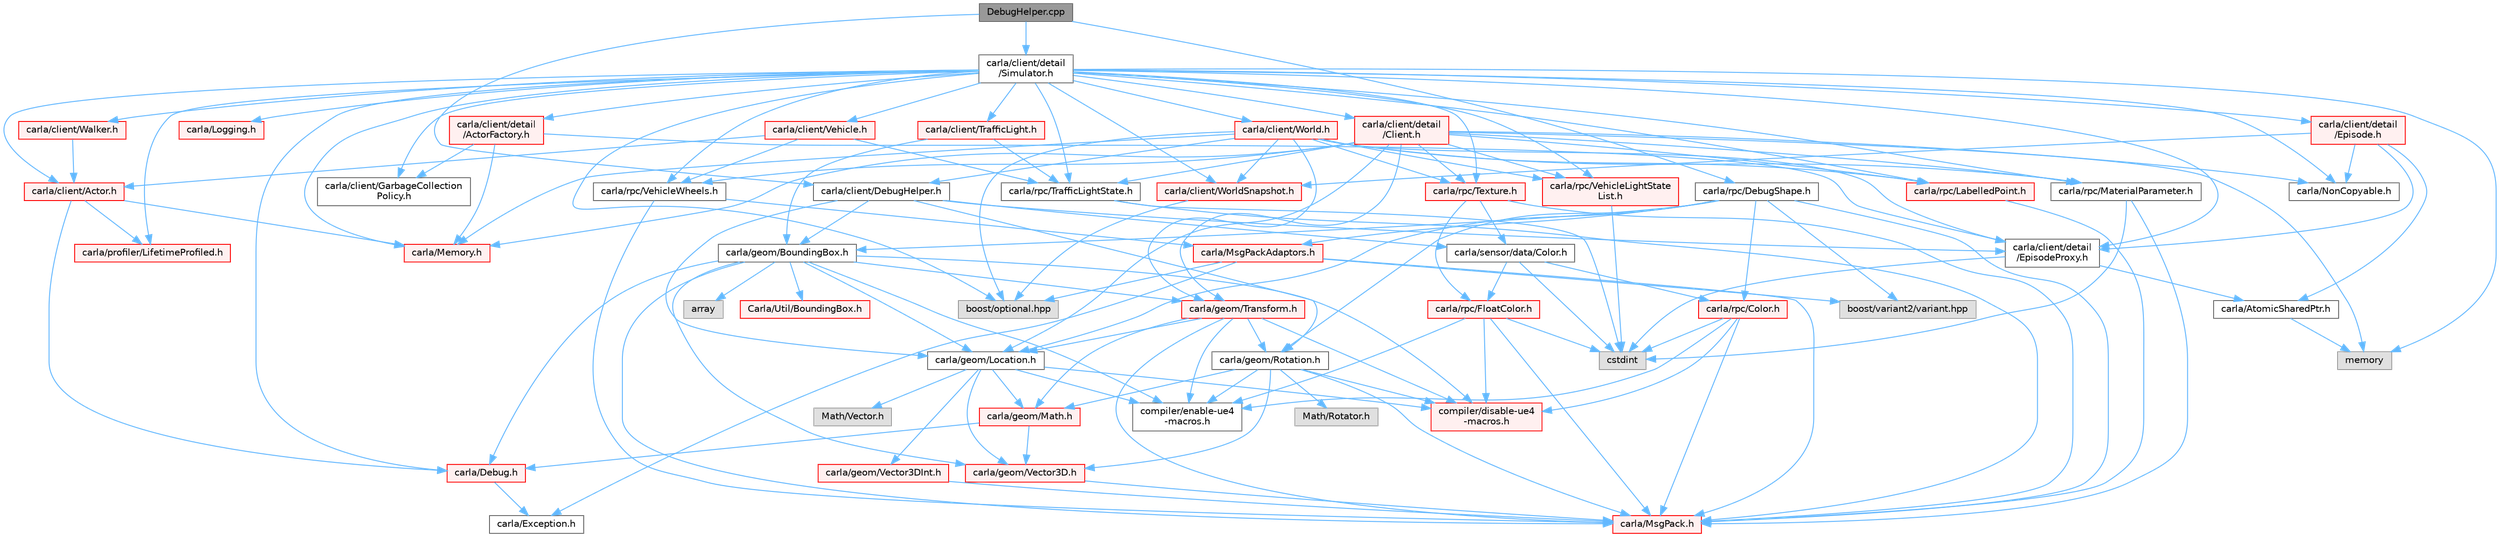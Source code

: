 digraph "DebugHelper.cpp"
{
 // INTERACTIVE_SVG=YES
 // LATEX_PDF_SIZE
  bgcolor="transparent";
  edge [fontname=Helvetica,fontsize=10,labelfontname=Helvetica,labelfontsize=10];
  node [fontname=Helvetica,fontsize=10,shape=box,height=0.2,width=0.4];
  Node1 [id="Node000001",label="DebugHelper.cpp",height=0.2,width=0.4,color="gray40", fillcolor="grey60", style="filled", fontcolor="black",tooltip=" "];
  Node1 -> Node2 [id="edge1_Node000001_Node000002",color="steelblue1",style="solid",tooltip=" "];
  Node2 [id="Node000002",label="carla/client/DebugHelper.h",height=0.2,width=0.4,color="grey40", fillcolor="white", style="filled",URL="$d1/dbe/DebugHelper_8h.html",tooltip=" "];
  Node2 -> Node3 [id="edge2_Node000002_Node000003",color="steelblue1",style="solid",tooltip=" "];
  Node3 [id="Node000003",label="carla/client/detail\l/EpisodeProxy.h",height=0.2,width=0.4,color="grey40", fillcolor="white", style="filled",URL="$dc/dc2/EpisodeProxy_8h.html",tooltip=" "];
  Node3 -> Node4 [id="edge3_Node000003_Node000004",color="steelblue1",style="solid",tooltip=" "];
  Node4 [id="Node000004",label="carla/AtomicSharedPtr.h",height=0.2,width=0.4,color="grey40", fillcolor="white", style="filled",URL="$df/de2/AtomicSharedPtr_8h.html",tooltip=" "];
  Node4 -> Node5 [id="edge4_Node000004_Node000005",color="steelblue1",style="solid",tooltip=" "];
  Node5 [id="Node000005",label="memory",height=0.2,width=0.4,color="grey60", fillcolor="#E0E0E0", style="filled",tooltip=" "];
  Node3 -> Node6 [id="edge5_Node000003_Node000006",color="steelblue1",style="solid",tooltip=" "];
  Node6 [id="Node000006",label="cstdint",height=0.2,width=0.4,color="grey60", fillcolor="#E0E0E0", style="filled",tooltip=" "];
  Node2 -> Node7 [id="edge6_Node000002_Node000007",color="steelblue1",style="solid",tooltip=" "];
  Node7 [id="Node000007",label="carla/geom/BoundingBox.h",height=0.2,width=0.4,color="grey40", fillcolor="white", style="filled",URL="$d2/dfe/LibCarla_2source_2carla_2geom_2BoundingBox_8h.html",tooltip=" "];
  Node7 -> Node8 [id="edge7_Node000007_Node000008",color="steelblue1",style="solid",tooltip=" "];
  Node8 [id="Node000008",label="carla/Debug.h",height=0.2,width=0.4,color="red", fillcolor="#FFF0F0", style="filled",URL="$d4/deb/Debug_8h.html",tooltip=" "];
  Node8 -> Node9 [id="edge8_Node000008_Node000009",color="steelblue1",style="solid",tooltip=" "];
  Node9 [id="Node000009",label="carla/Exception.h",height=0.2,width=0.4,color="grey40", fillcolor="white", style="filled",URL="$d8/d8a/Exception_8h.html",tooltip=" "];
  Node7 -> Node12 [id="edge9_Node000007_Node000012",color="steelblue1",style="solid",tooltip=" "];
  Node12 [id="Node000012",label="carla/MsgPack.h",height=0.2,width=0.4,color="red", fillcolor="#FFF0F0", style="filled",URL="$d9/d6f/MsgPack_8h.html",tooltip=" "];
  Node7 -> Node21 [id="edge10_Node000007_Node000021",color="steelblue1",style="solid",tooltip=" "];
  Node21 [id="Node000021",label="carla/geom/Transform.h",height=0.2,width=0.4,color="red", fillcolor="#FFF0F0", style="filled",URL="$de/d17/geom_2Transform_8h.html",tooltip=" "];
  Node21 -> Node12 [id="edge11_Node000021_Node000012",color="steelblue1",style="solid",tooltip=" "];
  Node21 -> Node22 [id="edge12_Node000021_Node000022",color="steelblue1",style="solid",tooltip=" "];
  Node22 [id="Node000022",label="carla/geom/Location.h",height=0.2,width=0.4,color="grey40", fillcolor="white", style="filled",URL="$d9/d8b/geom_2Location_8h.html",tooltip=" "];
  Node22 -> Node23 [id="edge13_Node000022_Node000023",color="steelblue1",style="solid",tooltip=" "];
  Node23 [id="Node000023",label="carla/geom/Vector3D.h",height=0.2,width=0.4,color="red", fillcolor="#FFF0F0", style="filled",URL="$de/d70/geom_2Vector3D_8h.html",tooltip=" "];
  Node23 -> Node12 [id="edge14_Node000023_Node000012",color="steelblue1",style="solid",tooltip=" "];
  Node22 -> Node25 [id="edge15_Node000022_Node000025",color="steelblue1",style="solid",tooltip=" "];
  Node25 [id="Node000025",label="carla/geom/Vector3DInt.h",height=0.2,width=0.4,color="red", fillcolor="#FFF0F0", style="filled",URL="$d1/da4/Vector3DInt_8h.html",tooltip=" "];
  Node25 -> Node12 [id="edge16_Node000025_Node000012",color="steelblue1",style="solid",tooltip=" "];
  Node22 -> Node26 [id="edge17_Node000022_Node000026",color="steelblue1",style="solid",tooltip=" "];
  Node26 [id="Node000026",label="carla/geom/Math.h",height=0.2,width=0.4,color="red", fillcolor="#FFF0F0", style="filled",URL="$db/d8a/Math_8h.html",tooltip=" "];
  Node26 -> Node8 [id="edge18_Node000026_Node000008",color="steelblue1",style="solid",tooltip=" "];
  Node26 -> Node23 [id="edge19_Node000026_Node000023",color="steelblue1",style="solid",tooltip=" "];
  Node22 -> Node28 [id="edge20_Node000022_Node000028",color="steelblue1",style="solid",tooltip=" "];
  Node28 [id="Node000028",label="compiler/enable-ue4\l-macros.h",height=0.2,width=0.4,color="grey40", fillcolor="white", style="filled",URL="$d9/da2/enable-ue4-macros_8h.html",tooltip=" "];
  Node22 -> Node29 [id="edge21_Node000022_Node000029",color="steelblue1",style="solid",tooltip=" "];
  Node29 [id="Node000029",label="Math/Vector.h",height=0.2,width=0.4,color="grey60", fillcolor="#E0E0E0", style="filled",tooltip=" "];
  Node22 -> Node30 [id="edge22_Node000022_Node000030",color="steelblue1",style="solid",tooltip=" "];
  Node30 [id="Node000030",label="compiler/disable-ue4\l-macros.h",height=0.2,width=0.4,color="red", fillcolor="#FFF0F0", style="filled",URL="$d2/d02/disable-ue4-macros_8h.html",tooltip=" "];
  Node21 -> Node26 [id="edge23_Node000021_Node000026",color="steelblue1",style="solid",tooltip=" "];
  Node21 -> Node35 [id="edge24_Node000021_Node000035",color="steelblue1",style="solid",tooltip=" "];
  Node35 [id="Node000035",label="carla/geom/Rotation.h",height=0.2,width=0.4,color="grey40", fillcolor="white", style="filled",URL="$d0/d8f/Rotation_8h.html",tooltip=" "];
  Node35 -> Node12 [id="edge25_Node000035_Node000012",color="steelblue1",style="solid",tooltip=" "];
  Node35 -> Node26 [id="edge26_Node000035_Node000026",color="steelblue1",style="solid",tooltip=" "];
  Node35 -> Node23 [id="edge27_Node000035_Node000023",color="steelblue1",style="solid",tooltip=" "];
  Node35 -> Node28 [id="edge28_Node000035_Node000028",color="steelblue1",style="solid",tooltip=" "];
  Node35 -> Node36 [id="edge29_Node000035_Node000036",color="steelblue1",style="solid",tooltip=" "];
  Node36 [id="Node000036",label="Math/Rotator.h",height=0.2,width=0.4,color="grey60", fillcolor="#E0E0E0", style="filled",tooltip=" "];
  Node35 -> Node30 [id="edge30_Node000035_Node000030",color="steelblue1",style="solid",tooltip=" "];
  Node21 -> Node28 [id="edge31_Node000021_Node000028",color="steelblue1",style="solid",tooltip=" "];
  Node21 -> Node30 [id="edge32_Node000021_Node000030",color="steelblue1",style="solid",tooltip=" "];
  Node7 -> Node22 [id="edge33_Node000007_Node000022",color="steelblue1",style="solid",tooltip=" "];
  Node7 -> Node23 [id="edge34_Node000007_Node000023",color="steelblue1",style="solid",tooltip=" "];
  Node7 -> Node38 [id="edge35_Node000007_Node000038",color="steelblue1",style="solid",tooltip=" "];
  Node38 [id="Node000038",label="array",height=0.2,width=0.4,color="grey60", fillcolor="#E0E0E0", style="filled",tooltip=" "];
  Node7 -> Node28 [id="edge36_Node000007_Node000028",color="steelblue1",style="solid",tooltip=" "];
  Node7 -> Node39 [id="edge37_Node000007_Node000039",color="steelblue1",style="solid",tooltip=" "];
  Node39 [id="Node000039",label="Carla/Util/BoundingBox.h",height=0.2,width=0.4,color="red", fillcolor="#FFF0F0", style="filled",URL="$d2/d62/Unreal_2CarlaUE4_2Plugins_2Carla_2Source_2Carla_2Util_2BoundingBox_8h.html",tooltip=" "];
  Node7 -> Node30 [id="edge38_Node000007_Node000030",color="steelblue1",style="solid",tooltip=" "];
  Node2 -> Node22 [id="edge39_Node000002_Node000022",color="steelblue1",style="solid",tooltip=" "];
  Node2 -> Node35 [id="edge40_Node000002_Node000035",color="steelblue1",style="solid",tooltip=" "];
  Node2 -> Node41 [id="edge41_Node000002_Node000041",color="steelblue1",style="solid",tooltip=" "];
  Node41 [id="Node000041",label="carla/sensor/data/Color.h",height=0.2,width=0.4,color="grey40", fillcolor="white", style="filled",URL="$db/d51/sensor_2data_2Color_8h.html",tooltip=" "];
  Node41 -> Node42 [id="edge42_Node000041_Node000042",color="steelblue1",style="solid",tooltip=" "];
  Node42 [id="Node000042",label="carla/rpc/Color.h",height=0.2,width=0.4,color="red", fillcolor="#FFF0F0", style="filled",URL="$d6/d74/rpc_2Color_8h.html",tooltip=" "];
  Node42 -> Node12 [id="edge43_Node000042_Node000012",color="steelblue1",style="solid",tooltip=" "];
  Node42 -> Node6 [id="edge44_Node000042_Node000006",color="steelblue1",style="solid",tooltip=" "];
  Node42 -> Node28 [id="edge45_Node000042_Node000028",color="steelblue1",style="solid",tooltip=" "];
  Node42 -> Node30 [id="edge46_Node000042_Node000030",color="steelblue1",style="solid",tooltip=" "];
  Node41 -> Node44 [id="edge47_Node000041_Node000044",color="steelblue1",style="solid",tooltip=" "];
  Node44 [id="Node000044",label="carla/rpc/FloatColor.h",height=0.2,width=0.4,color="red", fillcolor="#FFF0F0", style="filled",URL="$d1/d09/FloatColor_8h.html",tooltip=" "];
  Node44 -> Node12 [id="edge48_Node000044_Node000012",color="steelblue1",style="solid",tooltip=" "];
  Node44 -> Node6 [id="edge49_Node000044_Node000006",color="steelblue1",style="solid",tooltip=" "];
  Node44 -> Node28 [id="edge50_Node000044_Node000028",color="steelblue1",style="solid",tooltip=" "];
  Node44 -> Node30 [id="edge51_Node000044_Node000030",color="steelblue1",style="solid",tooltip=" "];
  Node41 -> Node6 [id="edge52_Node000041_Node000006",color="steelblue1",style="solid",tooltip=" "];
  Node1 -> Node45 [id="edge53_Node000001_Node000045",color="steelblue1",style="solid",tooltip=" "];
  Node45 [id="Node000045",label="carla/client/detail\l/Simulator.h",height=0.2,width=0.4,color="grey40", fillcolor="white", style="filled",URL="$d6/d4a/Simulator_8h.html",tooltip=" "];
  Node45 -> Node8 [id="edge54_Node000045_Node000008",color="steelblue1",style="solid",tooltip=" "];
  Node45 -> Node14 [id="edge55_Node000045_Node000014",color="steelblue1",style="solid",tooltip=" "];
  Node14 [id="Node000014",label="carla/Logging.h",height=0.2,width=0.4,color="red", fillcolor="#FFF0F0", style="filled",URL="$de/d87/Logging_8h.html",tooltip=" "];
  Node45 -> Node46 [id="edge56_Node000045_Node000046",color="steelblue1",style="solid",tooltip=" "];
  Node46 [id="Node000046",label="carla/Memory.h",height=0.2,width=0.4,color="red", fillcolor="#FFF0F0", style="filled",URL="$de/d5c/Memory_8h.html",tooltip=" "];
  Node45 -> Node51 [id="edge57_Node000045_Node000051",color="steelblue1",style="solid",tooltip=" "];
  Node51 [id="Node000051",label="carla/NonCopyable.h",height=0.2,width=0.4,color="grey40", fillcolor="white", style="filled",URL="$d4/dd8/LibCarla_2source_2carla_2NonCopyable_8h.html",tooltip=" "];
  Node45 -> Node52 [id="edge58_Node000045_Node000052",color="steelblue1",style="solid",tooltip=" "];
  Node52 [id="Node000052",label="carla/client/Actor.h",height=0.2,width=0.4,color="red", fillcolor="#FFF0F0", style="filled",URL="$da/d48/client_2Actor_8h.html",tooltip=" "];
  Node52 -> Node8 [id="edge59_Node000052_Node000008",color="steelblue1",style="solid",tooltip=" "];
  Node52 -> Node46 [id="edge60_Node000052_Node000046",color="steelblue1",style="solid",tooltip=" "];
  Node52 -> Node174 [id="edge61_Node000052_Node000174",color="steelblue1",style="solid",tooltip=" "];
  Node174 [id="Node000174",label="carla/profiler/LifetimeProfiled.h",height=0.2,width=0.4,color="red", fillcolor="#FFF0F0", style="filled",URL="$d9/dc4/LifetimeProfiled_8h.html",tooltip=" "];
  Node45 -> Node175 [id="edge62_Node000045_Node000175",color="steelblue1",style="solid",tooltip=" "];
  Node175 [id="Node000175",label="carla/client/GarbageCollection\lPolicy.h",height=0.2,width=0.4,color="grey40", fillcolor="white", style="filled",URL="$d7/dc8/GarbageCollectionPolicy_8h.html",tooltip=" "];
  Node45 -> Node176 [id="edge63_Node000045_Node000176",color="steelblue1",style="solid",tooltip=" "];
  Node176 [id="Node000176",label="carla/client/TrafficLight.h",height=0.2,width=0.4,color="red", fillcolor="#FFF0F0", style="filled",URL="$d5/d9e/TrafficLight_8h.html",tooltip=" "];
  Node176 -> Node104 [id="edge64_Node000176_Node000104",color="steelblue1",style="solid",tooltip=" "];
  Node104 [id="Node000104",label="carla/rpc/TrafficLightState.h",height=0.2,width=0.4,color="grey40", fillcolor="white", style="filled",URL="$d1/d16/LibCarla_2source_2carla_2rpc_2TrafficLightState_8h.html",tooltip=" "];
  Node104 -> Node12 [id="edge65_Node000104_Node000012",color="steelblue1",style="solid",tooltip=" "];
  Node104 -> Node6 [id="edge66_Node000104_Node000006",color="steelblue1",style="solid",tooltip=" "];
  Node176 -> Node7 [id="edge67_Node000176_Node000007",color="steelblue1",style="solid",tooltip=" "];
  Node45 -> Node196 [id="edge68_Node000045_Node000196",color="steelblue1",style="solid",tooltip=" "];
  Node196 [id="Node000196",label="carla/client/Vehicle.h",height=0.2,width=0.4,color="red", fillcolor="#FFF0F0", style="filled",URL="$d9/d18/Vehicle_8h.html",tooltip=" "];
  Node196 -> Node52 [id="edge69_Node000196_Node000052",color="steelblue1",style="solid",tooltip=" "];
  Node196 -> Node104 [id="edge70_Node000196_Node000104",color="steelblue1",style="solid",tooltip=" "];
  Node196 -> Node206 [id="edge71_Node000196_Node000206",color="steelblue1",style="solid",tooltip=" "];
  Node206 [id="Node000206",label="carla/rpc/VehicleWheels.h",height=0.2,width=0.4,color="grey40", fillcolor="white", style="filled",URL="$d2/d02/VehicleWheels_8h.html",tooltip=" "];
  Node206 -> Node12 [id="edge72_Node000206_Node000012",color="steelblue1",style="solid",tooltip=" "];
  Node206 -> Node147 [id="edge73_Node000206_Node000147",color="steelblue1",style="solid",tooltip=" "];
  Node147 [id="Node000147",label="carla/MsgPackAdaptors.h",height=0.2,width=0.4,color="red", fillcolor="#FFF0F0", style="filled",URL="$de/db4/MsgPackAdaptors_8h.html",tooltip=" "];
  Node147 -> Node9 [id="edge74_Node000147_Node000009",color="steelblue1",style="solid",tooltip=" "];
  Node147 -> Node12 [id="edge75_Node000147_Node000012",color="steelblue1",style="solid",tooltip=" "];
  Node147 -> Node82 [id="edge76_Node000147_Node000082",color="steelblue1",style="solid",tooltip=" "];
  Node82 [id="Node000082",label="boost/optional.hpp",height=0.2,width=0.4,color="grey60", fillcolor="#E0E0E0", style="filled",tooltip=" "];
  Node147 -> Node94 [id="edge77_Node000147_Node000094",color="steelblue1",style="solid",tooltip=" "];
  Node94 [id="Node000094",label="boost/variant2/variant.hpp",height=0.2,width=0.4,color="grey60", fillcolor="#E0E0E0", style="filled",tooltip=" "];
  Node45 -> Node213 [id="edge78_Node000045_Node000213",color="steelblue1",style="solid",tooltip=" "];
  Node213 [id="Node000213",label="carla/client/Walker.h",height=0.2,width=0.4,color="red", fillcolor="#FFF0F0", style="filled",URL="$d5/d10/Walker_8h.html",tooltip=" "];
  Node213 -> Node52 [id="edge79_Node000213_Node000052",color="steelblue1",style="solid",tooltip=" "];
  Node45 -> Node54 [id="edge80_Node000045_Node000054",color="steelblue1",style="solid",tooltip=" "];
  Node54 [id="Node000054",label="carla/client/World.h",height=0.2,width=0.4,color="red", fillcolor="#FFF0F0", style="filled",URL="$dd/d5b/World_8h.html",tooltip=" "];
  Node54 -> Node46 [id="edge81_Node000054_Node000046",color="steelblue1",style="solid",tooltip=" "];
  Node54 -> Node2 [id="edge82_Node000054_Node000002",color="steelblue1",style="solid",tooltip=" "];
  Node54 -> Node98 [id="edge83_Node000054_Node000098",color="steelblue1",style="solid",tooltip=" "];
  Node98 [id="Node000098",label="carla/client/WorldSnapshot.h",height=0.2,width=0.4,color="red", fillcolor="#FFF0F0", style="filled",URL="$df/d11/WorldSnapshot_8h.html",tooltip=" "];
  Node98 -> Node82 [id="edge84_Node000098_Node000082",color="steelblue1",style="solid",tooltip=" "];
  Node54 -> Node3 [id="edge85_Node000054_Node000003",color="steelblue1",style="solid",tooltip=" "];
  Node54 -> Node21 [id="edge86_Node000054_Node000021",color="steelblue1",style="solid",tooltip=" "];
  Node54 -> Node153 [id="edge87_Node000054_Node000153",color="steelblue1",style="solid",tooltip=" "];
  Node153 [id="Node000153",label="carla/rpc/LabelledPoint.h",height=0.2,width=0.4,color="red", fillcolor="#FFF0F0", style="filled",URL="$d2/dd4/LabelledPoint_8h.html",tooltip=" "];
  Node153 -> Node12 [id="edge88_Node000153_Node000012",color="steelblue1",style="solid",tooltip=" "];
  Node54 -> Node166 [id="edge89_Node000054_Node000166",color="steelblue1",style="solid",tooltip=" "];
  Node166 [id="Node000166",label="carla/rpc/VehicleLightState\lList.h",height=0.2,width=0.4,color="red", fillcolor="#FFF0F0", style="filled",URL="$d8/d09/VehicleLightStateList_8h.html",tooltip=" "];
  Node166 -> Node6 [id="edge90_Node000166_Node000006",color="steelblue1",style="solid",tooltip=" "];
  Node54 -> Node170 [id="edge91_Node000054_Node000170",color="steelblue1",style="solid",tooltip=" "];
  Node170 [id="Node000170",label="carla/rpc/Texture.h",height=0.2,width=0.4,color="red", fillcolor="#FFF0F0", style="filled",URL="$d9/dbf/Texture_8h.html",tooltip=" "];
  Node170 -> Node12 [id="edge92_Node000170_Node000012",color="steelblue1",style="solid",tooltip=" "];
  Node170 -> Node44 [id="edge93_Node000170_Node000044",color="steelblue1",style="solid",tooltip=" "];
  Node170 -> Node41 [id="edge94_Node000170_Node000041",color="steelblue1",style="solid",tooltip=" "];
  Node54 -> Node171 [id="edge95_Node000054_Node000171",color="steelblue1",style="solid",tooltip=" "];
  Node171 [id="Node000171",label="carla/rpc/MaterialParameter.h",height=0.2,width=0.4,color="grey40", fillcolor="white", style="filled",URL="$d7/d10/MaterialParameter_8h.html",tooltip=" "];
  Node171 -> Node12 [id="edge96_Node000171_Node000012",color="steelblue1",style="solid",tooltip=" "];
  Node171 -> Node6 [id="edge97_Node000171_Node000006",color="steelblue1",style="solid",tooltip=" "];
  Node54 -> Node82 [id="edge98_Node000054_Node000082",color="steelblue1",style="solid",tooltip=" "];
  Node45 -> Node98 [id="edge99_Node000045_Node000098",color="steelblue1",style="solid",tooltip=" "];
  Node45 -> Node222 [id="edge100_Node000045_Node000222",color="steelblue1",style="solid",tooltip=" "];
  Node222 [id="Node000222",label="carla/client/detail\l/ActorFactory.h",height=0.2,width=0.4,color="red", fillcolor="#FFF0F0", style="filled",URL="$d7/dae/ActorFactory_8h.html",tooltip=" "];
  Node222 -> Node46 [id="edge101_Node000222_Node000046",color="steelblue1",style="solid",tooltip=" "];
  Node222 -> Node175 [id="edge102_Node000222_Node000175",color="steelblue1",style="solid",tooltip=" "];
  Node222 -> Node3 [id="edge103_Node000222_Node000003",color="steelblue1",style="solid",tooltip=" "];
  Node45 -> Node223 [id="edge104_Node000045_Node000223",color="steelblue1",style="solid",tooltip=" "];
  Node223 [id="Node000223",label="carla/client/detail\l/Client.h",height=0.2,width=0.4,color="red", fillcolor="#FFF0F0", style="filled",URL="$df/d8b/client_2detail_2Client_8h.html",tooltip=" "];
  Node223 -> Node46 [id="edge105_Node000223_Node000046",color="steelblue1",style="solid",tooltip=" "];
  Node223 -> Node51 [id="edge106_Node000223_Node000051",color="steelblue1",style="solid",tooltip=" "];
  Node223 -> Node21 [id="edge107_Node000223_Node000021",color="steelblue1",style="solid",tooltip=" "];
  Node223 -> Node22 [id="edge108_Node000223_Node000022",color="steelblue1",style="solid",tooltip=" "];
  Node223 -> Node153 [id="edge109_Node000223_Node000153",color="steelblue1",style="solid",tooltip=" "];
  Node223 -> Node104 [id="edge110_Node000223_Node000104",color="steelblue1",style="solid",tooltip=" "];
  Node223 -> Node166 [id="edge111_Node000223_Node000166",color="steelblue1",style="solid",tooltip=" "];
  Node223 -> Node206 [id="edge112_Node000223_Node000206",color="steelblue1",style="solid",tooltip=" "];
  Node223 -> Node170 [id="edge113_Node000223_Node000170",color="steelblue1",style="solid",tooltip=" "];
  Node223 -> Node171 [id="edge114_Node000223_Node000171",color="steelblue1",style="solid",tooltip=" "];
  Node223 -> Node5 [id="edge115_Node000223_Node000005",color="steelblue1",style="solid",tooltip=" "];
  Node45 -> Node92 [id="edge116_Node000045_Node000092",color="steelblue1",style="solid",tooltip=" "];
  Node92 [id="Node000092",label="carla/client/detail\l/Episode.h",height=0.2,width=0.4,color="red", fillcolor="#FFF0F0", style="filled",URL="$d9/d9e/Episode_8h.html",tooltip=" "];
  Node92 -> Node4 [id="edge117_Node000092_Node000004",color="steelblue1",style="solid",tooltip=" "];
  Node92 -> Node51 [id="edge118_Node000092_Node000051",color="steelblue1",style="solid",tooltip=" "];
  Node92 -> Node98 [id="edge119_Node000092_Node000098",color="steelblue1",style="solid",tooltip=" "];
  Node92 -> Node3 [id="edge120_Node000092_Node000003",color="steelblue1",style="solid",tooltip=" "];
  Node45 -> Node3 [id="edge121_Node000045_Node000003",color="steelblue1",style="solid",tooltip=" "];
  Node45 -> Node174 [id="edge122_Node000045_Node000174",color="steelblue1",style="solid",tooltip=" "];
  Node45 -> Node104 [id="edge123_Node000045_Node000104",color="steelblue1",style="solid",tooltip=" "];
  Node45 -> Node166 [id="edge124_Node000045_Node000166",color="steelblue1",style="solid",tooltip=" "];
  Node45 -> Node153 [id="edge125_Node000045_Node000153",color="steelblue1",style="solid",tooltip=" "];
  Node45 -> Node206 [id="edge126_Node000045_Node000206",color="steelblue1",style="solid",tooltip=" "];
  Node45 -> Node170 [id="edge127_Node000045_Node000170",color="steelblue1",style="solid",tooltip=" "];
  Node45 -> Node171 [id="edge128_Node000045_Node000171",color="steelblue1",style="solid",tooltip=" "];
  Node45 -> Node82 [id="edge129_Node000045_Node000082",color="steelblue1",style="solid",tooltip=" "];
  Node45 -> Node5 [id="edge130_Node000045_Node000005",color="steelblue1",style="solid",tooltip=" "];
  Node1 -> Node228 [id="edge131_Node000001_Node000228",color="steelblue1",style="solid",tooltip=" "];
  Node228 [id="Node000228",label="carla/rpc/DebugShape.h",height=0.2,width=0.4,color="grey40", fillcolor="white", style="filled",URL="$dd/dd3/DebugShape_8h.html",tooltip=" "];
  Node228 -> Node12 [id="edge132_Node000228_Node000012",color="steelblue1",style="solid",tooltip=" "];
  Node228 -> Node147 [id="edge133_Node000228_Node000147",color="steelblue1",style="solid",tooltip=" "];
  Node228 -> Node7 [id="edge134_Node000228_Node000007",color="steelblue1",style="solid",tooltip=" "];
  Node228 -> Node22 [id="edge135_Node000228_Node000022",color="steelblue1",style="solid",tooltip=" "];
  Node228 -> Node35 [id="edge136_Node000228_Node000035",color="steelblue1",style="solid",tooltip=" "];
  Node228 -> Node42 [id="edge137_Node000228_Node000042",color="steelblue1",style="solid",tooltip=" "];
  Node228 -> Node94 [id="edge138_Node000228_Node000094",color="steelblue1",style="solid",tooltip=" "];
}
